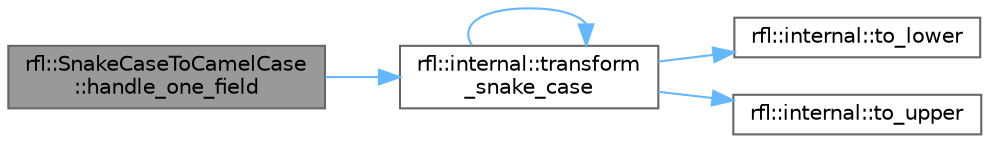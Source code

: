 digraph "rfl::SnakeCaseToCamelCase::handle_one_field"
{
 // LATEX_PDF_SIZE
  bgcolor="transparent";
  edge [fontname=Helvetica,fontsize=10,labelfontname=Helvetica,labelfontsize=10];
  node [fontname=Helvetica,fontsize=10,shape=box,height=0.2,width=0.4];
  rankdir="LR";
  Node1 [id="Node000001",label="rfl::SnakeCaseToCamelCase\l::handle_one_field",height=0.2,width=0.4,color="gray40", fillcolor="grey60", style="filled", fontcolor="black",tooltip="Applies the logic to a single field."];
  Node1 -> Node2 [id="edge1_Node000001_Node000002",color="steelblue1",style="solid",tooltip=" "];
  Node2 [id="Node000002",label="rfl::internal::transform\l_snake_case",height=0.2,width=0.4,color="grey40", fillcolor="white", style="filled",URL="$namespacerfl_1_1internal.html#a1868744632add9c5b05eb1918203f992",tooltip="Transforms the field name from snake case to camel case."];
  Node2 -> Node3 [id="edge2_Node000002_Node000003",color="steelblue1",style="solid",tooltip=" "];
  Node3 [id="Node000003",label="rfl::internal::to_lower",height=0.2,width=0.4,color="grey40", fillcolor="white", style="filled",URL="$namespacerfl_1_1internal.html#ad581846291fa4dc636ae1cfdf2ada0ce",tooltip=" "];
  Node2 -> Node4 [id="edge3_Node000002_Node000004",color="steelblue1",style="solid",tooltip=" "];
  Node4 [id="Node000004",label="rfl::internal::to_upper",height=0.2,width=0.4,color="grey40", fillcolor="white", style="filled",URL="$namespacerfl_1_1internal.html#ad160d9c8d8095dd41faedb9f59d019f5",tooltip="Capitalizes a lower-case character."];
  Node2 -> Node2 [id="edge4_Node000002_Node000002",color="steelblue1",style="solid",tooltip=" "];
}
